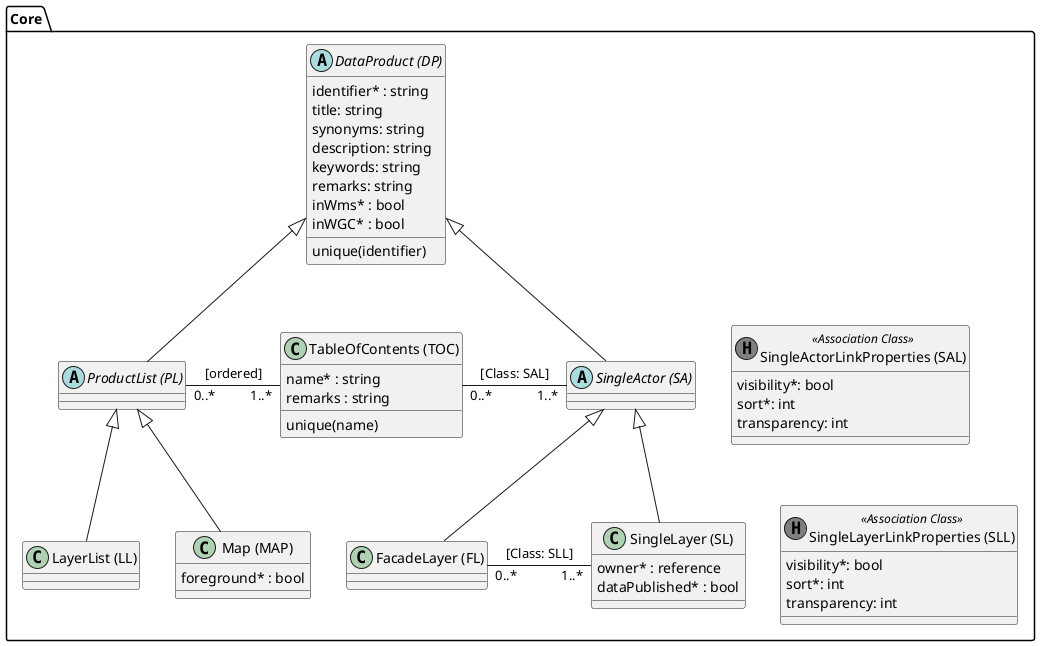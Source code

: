 @startuml
package Core {
  abstract class "DataProduct (DP)" as dp {
      identifier* : string
      title: string
      synonyms: string
      description: string
      keywords: string
      remarks: string
      inWms* : bool
      inWGC* : bool

      unique(identifier)
  }

  abstract class "ProductList (PL)" as pl

  class "LayerList (LL)" as ll

  class "Map (MAP)" as map {
    foreground* : bool
  }

  class "TableOfContents (TOC)" as toc {
    name* : string
    remarks : string

    unique(name)
  }

  abstract class "SingleActor (SA)" as sa

  class "FacadeLayer (FL)" as fl

  class "SingleLayer (SL)" as sl {
    owner* : reference
    dataPublished* : bool
  }

  class "SingleLayerLinkProperties (SLL)" as sll << (H, grey) Association Class >> {
      visibility*: bool
      sort*: int
      transparency: int
  }

  class "SingleActorLinkProperties (SAL)" as sal << (H, grey) Association Class >> {
      visibility*: bool
      sort*: int
      transparency: int
  }

  dp <|-- pl
  pl <|-- ll
  pl <|-- map

  dp <|-- sa
  sa <|-- sl
  sa <|-- fl

  pl "0..*" - "1..*" toc : [ordered]

  toc "0..*" - "1..*" sa : [Class: SAL]
  fl "0..*" - "1..*" sl : [Class: SLL]

  'layout help
  sa -[hidden]> sal
  sl -[hidden]> sll
}
@enduml